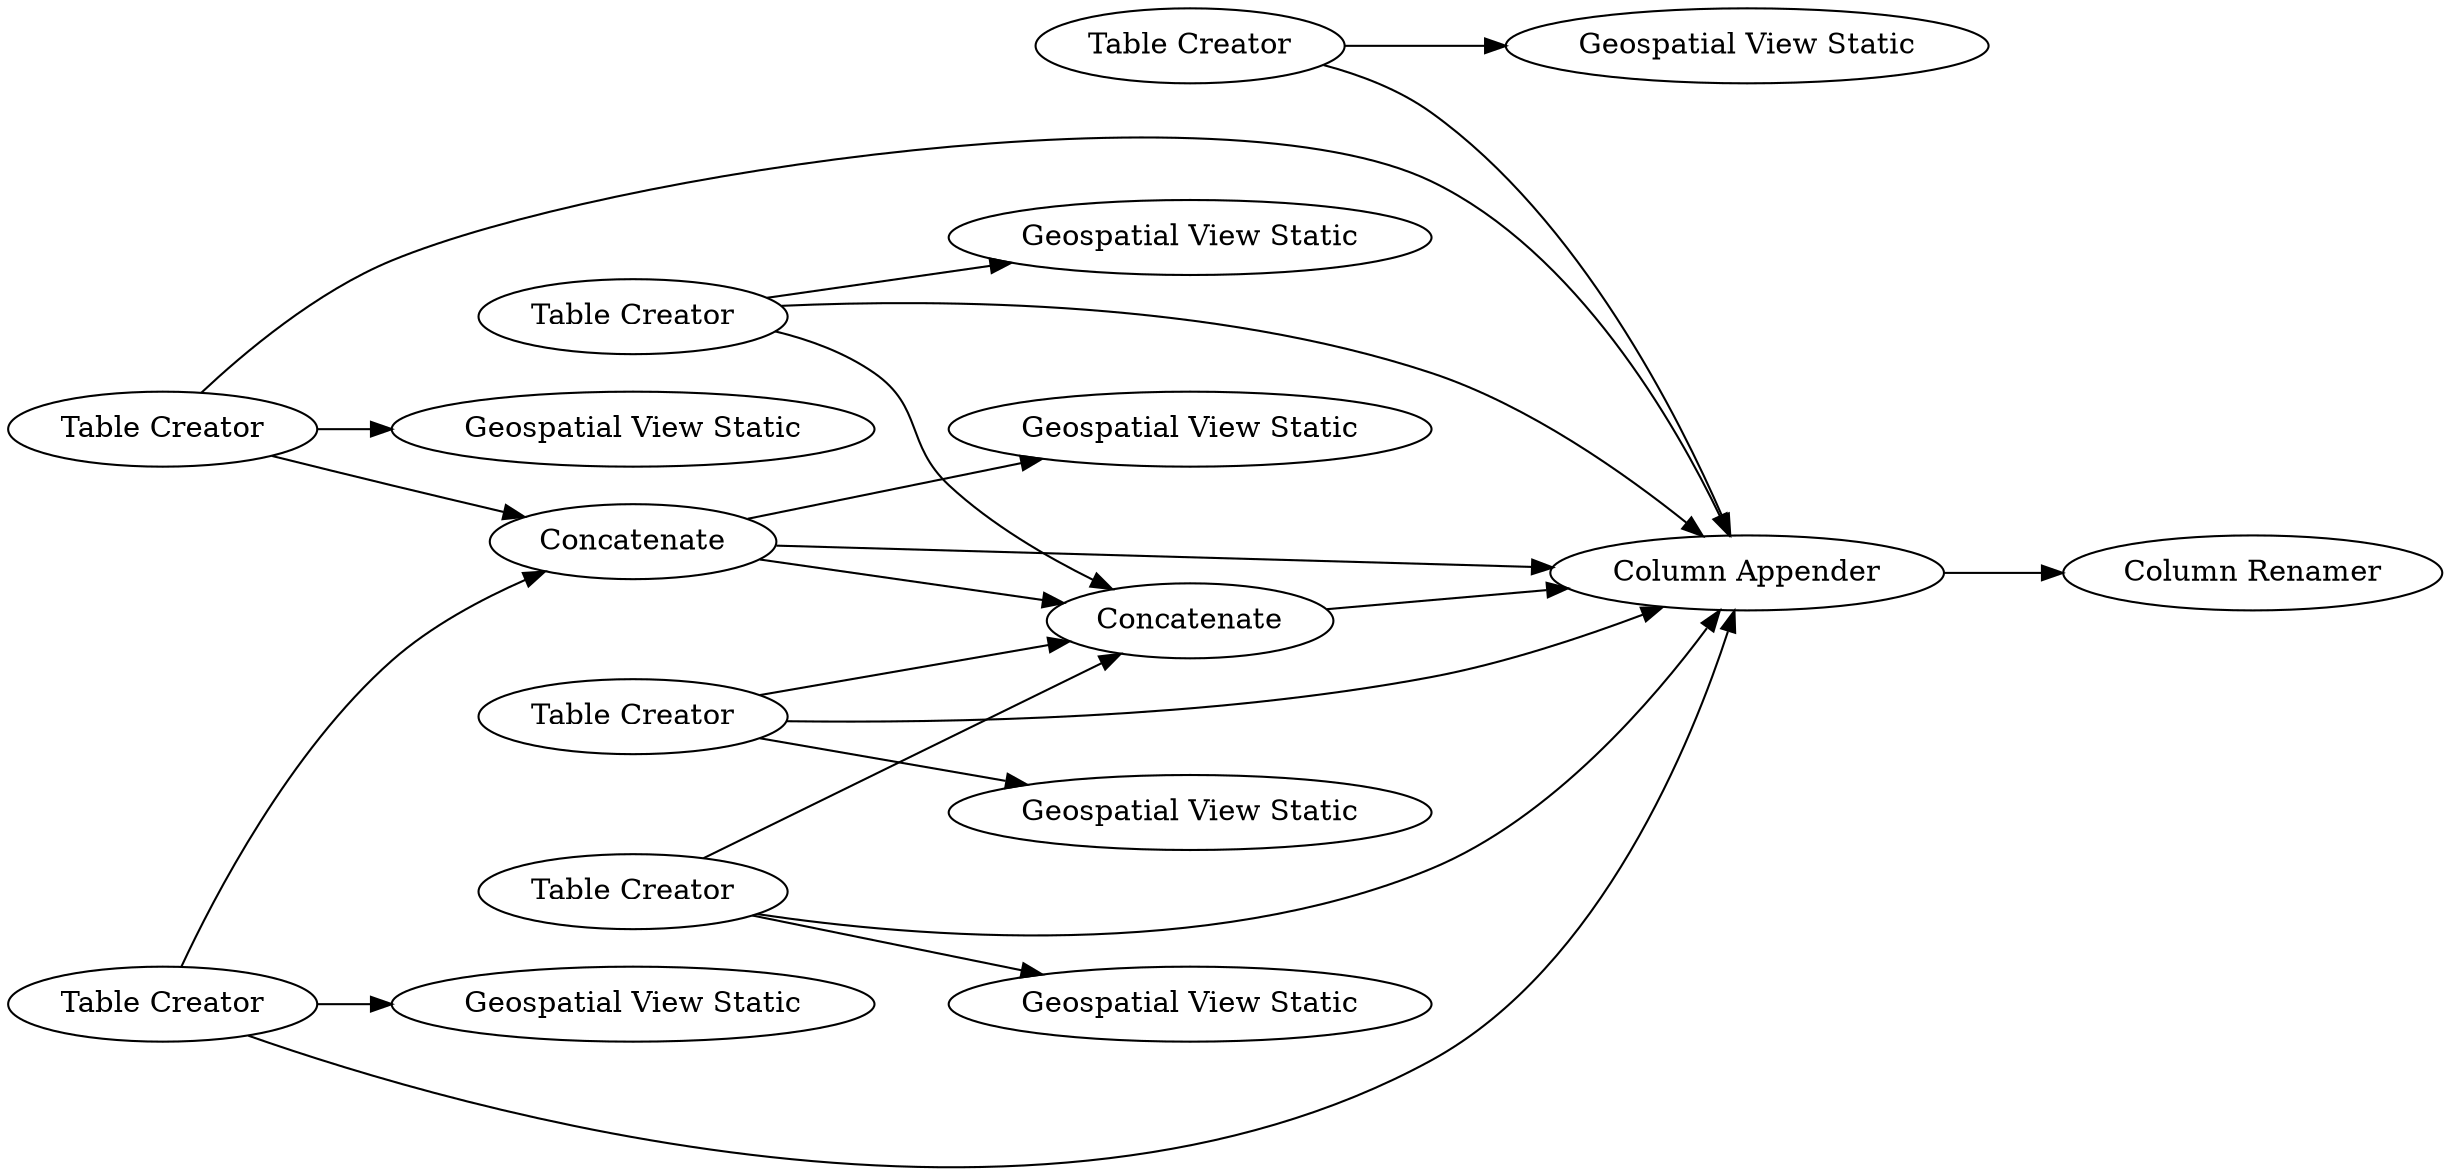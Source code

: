digraph {
	19 [label="Geospatial View Static"]
	21 [label="Geospatial View Static"]
	24 [label="Geospatial View Static"]
	26 [label="Geospatial View Static"]
	27 [label="Geospatial View Static"]
	29 [label="Geospatial View Static"]
	34 [label="Geospatial View Static"]
	35 [label=Concatenate]
	88 [label="Table Creator"]
	89 [label="Table Creator"]
	90 [label="Table Creator"]
	91 [label="Table Creator"]
	92 [label="Table Creator"]
	93 [label="Table Creator"]
	94 [label=Concatenate]
	95 [label="Column Appender"]
	97 [label="Column Renamer"]
	35 -> 34
	35 -> 95
	35 -> 94
	88 -> 94
	88 -> 95
	88 -> 19
	89 -> 24
	89 -> 95
	89 -> 94
	90 -> 95
	90 -> 29
	91 -> 27
	91 -> 95
	91 -> 35
	92 -> 95
	92 -> 26
	92 -> 35
	93 -> 95
	93 -> 94
	93 -> 21
	94 -> 95
	95 -> 97
	rankdir=LR
}
